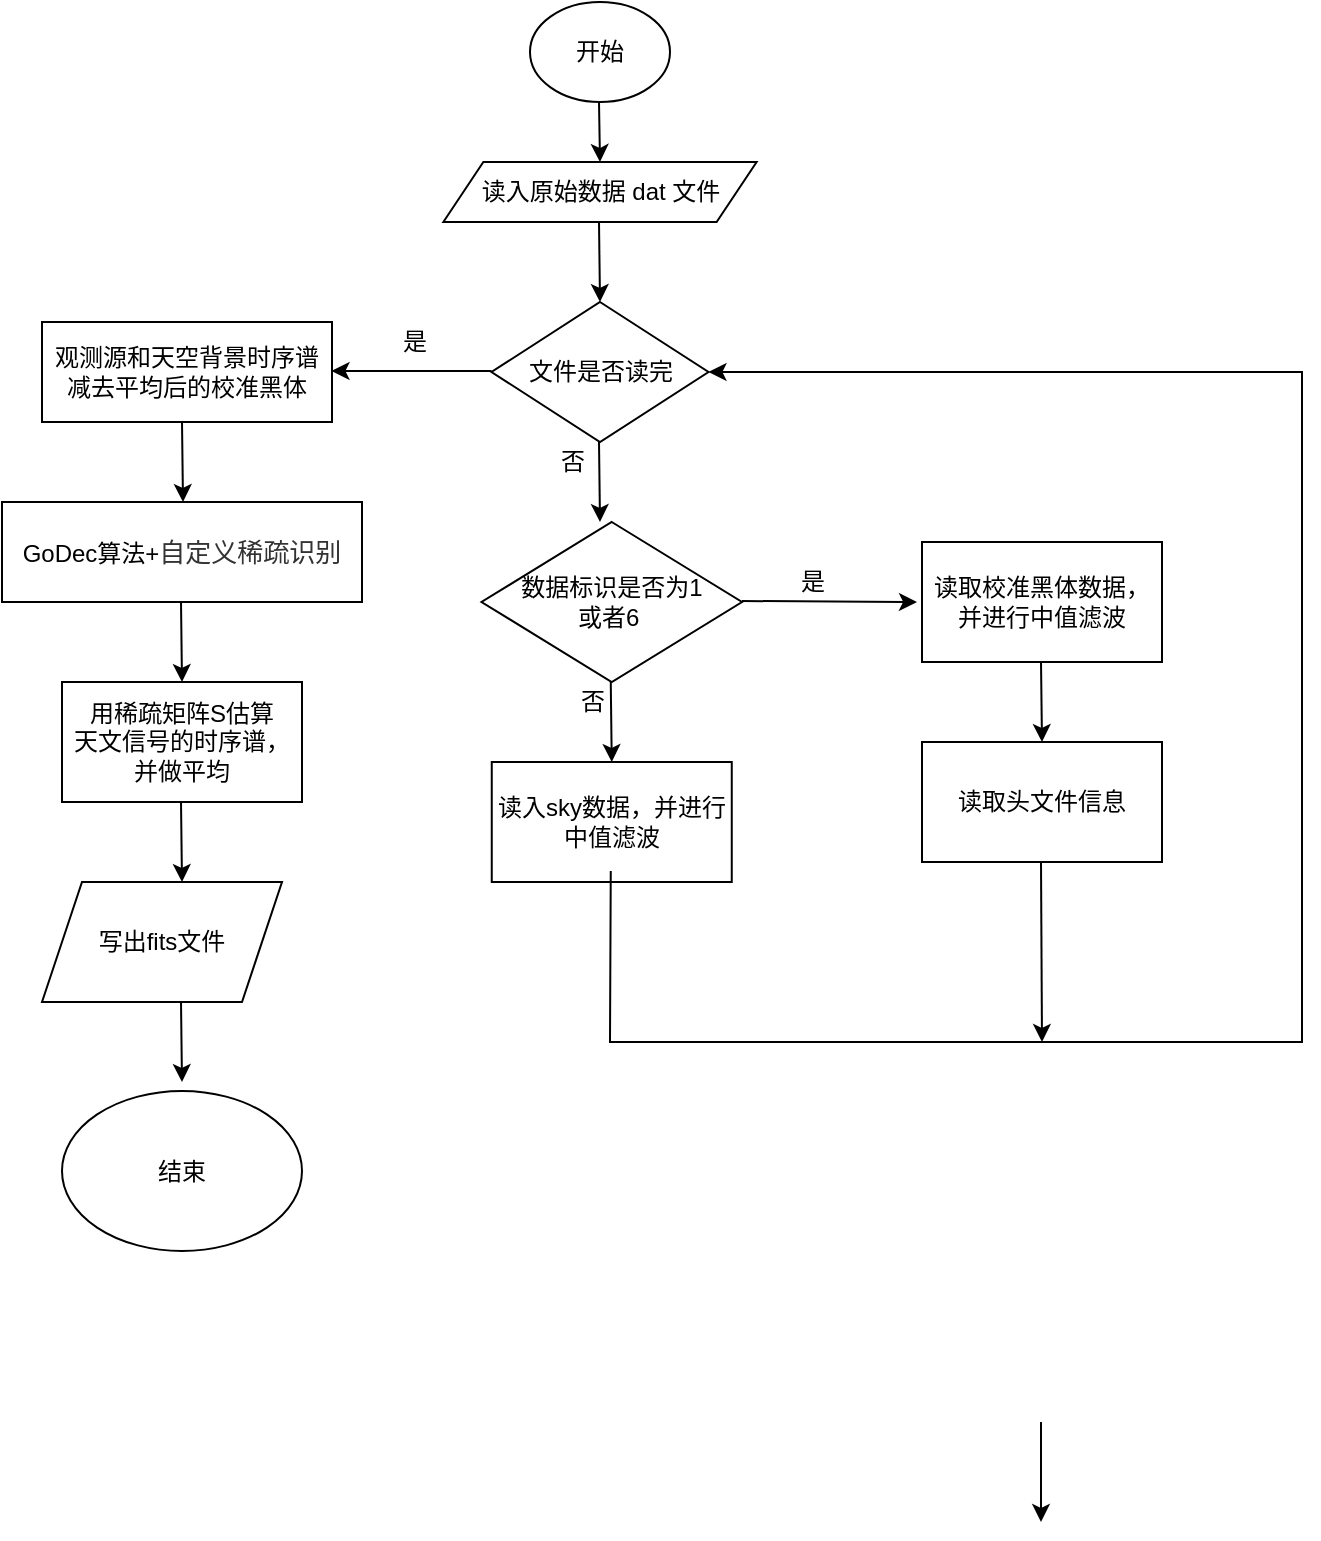 <mxfile version="18.0.2" type="github">
  <diagram id="MgASx6fL-OYSZcH9jjee" name="Page-1">
    <mxGraphModel dx="1038" dy="537" grid="1" gridSize="10" guides="1" tooltips="1" connect="1" arrows="1" fold="1" page="1" pageScale="1" pageWidth="827" pageHeight="1169" math="0" shadow="0">
      <root>
        <mxCell id="0" />
        <mxCell id="1" parent="0" />
        <mxCell id="ynC3lzafvBoeRt70oqiu-1" value="开始" style="ellipse;whiteSpace=wrap;html=1;" vertex="1" parent="1">
          <mxGeometry x="414" width="70" height="50" as="geometry" />
        </mxCell>
        <mxCell id="ynC3lzafvBoeRt70oqiu-2" value="" style="endArrow=classic;html=1;rounded=0;" edge="1" parent="1">
          <mxGeometry width="50" height="50" relative="1" as="geometry">
            <mxPoint x="448.5" y="50" as="sourcePoint" />
            <mxPoint x="449" y="80" as="targetPoint" />
          </mxGeometry>
        </mxCell>
        <mxCell id="ynC3lzafvBoeRt70oqiu-3" value="读入原始数据 dat 文件" style="shape=parallelogram;perimeter=parallelogramPerimeter;whiteSpace=wrap;html=1;fixedSize=1;" vertex="1" parent="1">
          <mxGeometry x="370.68" y="80" width="156.63" height="30" as="geometry" />
        </mxCell>
        <mxCell id="ynC3lzafvBoeRt70oqiu-4" value="" style="endArrow=classic;html=1;rounded=0;" edge="1" parent="1">
          <mxGeometry width="50" height="50" relative="1" as="geometry">
            <mxPoint x="448.5" y="110" as="sourcePoint" />
            <mxPoint x="449" y="150" as="targetPoint" />
          </mxGeometry>
        </mxCell>
        <mxCell id="ynC3lzafvBoeRt70oqiu-5" value="文件是否读完" style="rhombus;whiteSpace=wrap;html=1;" vertex="1" parent="1">
          <mxGeometry x="394.75" y="150" width="108.5" height="70" as="geometry" />
        </mxCell>
        <mxCell id="ynC3lzafvBoeRt70oqiu-6" value="" style="endArrow=classic;html=1;rounded=0;" edge="1" parent="1">
          <mxGeometry width="50" height="50" relative="1" as="geometry">
            <mxPoint x="448.5" y="220" as="sourcePoint" />
            <mxPoint x="449" y="260" as="targetPoint" />
          </mxGeometry>
        </mxCell>
        <mxCell id="ynC3lzafvBoeRt70oqiu-7" value="" style="endArrow=classic;html=1;rounded=0;" edge="1" parent="1">
          <mxGeometry width="50" height="50" relative="1" as="geometry">
            <mxPoint x="520" y="299.5" as="sourcePoint" />
            <mxPoint x="607.5" y="300" as="targetPoint" />
          </mxGeometry>
        </mxCell>
        <mxCell id="ynC3lzafvBoeRt70oqiu-8" value="否" style="text;html=1;align=center;verticalAlign=middle;resizable=0;points=[];autosize=1;strokeColor=none;fillColor=none;" vertex="1" parent="1">
          <mxGeometry x="420" y="220" width="30" height="20" as="geometry" />
        </mxCell>
        <mxCell id="ynC3lzafvBoeRt70oqiu-9" value="数据标识是否为1&lt;br&gt;或者6&amp;nbsp;" style="rhombus;whiteSpace=wrap;html=1;" vertex="1" parent="1">
          <mxGeometry x="389.75" y="260" width="130.25" height="80" as="geometry" />
        </mxCell>
        <mxCell id="ynC3lzafvBoeRt70oqiu-10" value="" style="endArrow=classic;html=1;rounded=0;" edge="1" parent="1">
          <mxGeometry width="50" height="50" relative="1" as="geometry">
            <mxPoint x="669.5" y="330" as="sourcePoint" />
            <mxPoint x="670" y="370" as="targetPoint" />
          </mxGeometry>
        </mxCell>
        <mxCell id="ynC3lzafvBoeRt70oqiu-11" value="是" style="text;html=1;align=center;verticalAlign=middle;resizable=0;points=[];autosize=1;strokeColor=none;fillColor=none;" vertex="1" parent="1">
          <mxGeometry x="340.68" y="160" width="30" height="20" as="geometry" />
        </mxCell>
        <mxCell id="ynC3lzafvBoeRt70oqiu-12" value="" style="endArrow=classic;html=1;rounded=0;" edge="1" parent="1">
          <mxGeometry width="50" height="50" relative="1" as="geometry">
            <mxPoint x="394.75" y="184.5" as="sourcePoint" />
            <mxPoint x="314.75" y="184.5" as="targetPoint" />
          </mxGeometry>
        </mxCell>
        <mxCell id="ynC3lzafvBoeRt70oqiu-13" value="是" style="text;html=1;align=center;verticalAlign=middle;resizable=0;points=[];autosize=1;strokeColor=none;fillColor=none;" vertex="1" parent="1">
          <mxGeometry x="540" y="280" width="30" height="20" as="geometry" />
        </mxCell>
        <mxCell id="ynC3lzafvBoeRt70oqiu-14" value="读取校准黑体数据，并进行中值滤波" style="rounded=0;whiteSpace=wrap;html=1;" vertex="1" parent="1">
          <mxGeometry x="610" y="270" width="120" height="60" as="geometry" />
        </mxCell>
        <mxCell id="ynC3lzafvBoeRt70oqiu-16" value="" style="endArrow=classic;html=1;rounded=0;" edge="1" parent="1">
          <mxGeometry width="50" height="50" relative="1" as="geometry">
            <mxPoint x="454.38" y="340" as="sourcePoint" />
            <mxPoint x="454.88" y="380" as="targetPoint" />
          </mxGeometry>
        </mxCell>
        <mxCell id="ynC3lzafvBoeRt70oqiu-17" value="否" style="text;html=1;align=center;verticalAlign=middle;resizable=0;points=[];autosize=1;strokeColor=none;fillColor=none;" vertex="1" parent="1">
          <mxGeometry x="430" y="340" width="30" height="20" as="geometry" />
        </mxCell>
        <mxCell id="ynC3lzafvBoeRt70oqiu-18" value="读入sky数据，并进行中值滤波" style="rounded=0;whiteSpace=wrap;html=1;" vertex="1" parent="1">
          <mxGeometry x="394.88" y="380" width="120" height="60" as="geometry" />
        </mxCell>
        <mxCell id="ynC3lzafvBoeRt70oqiu-19" value="" style="endArrow=classic;html=1;rounded=0;" edge="1" parent="1">
          <mxGeometry width="50" height="50" relative="1" as="geometry">
            <mxPoint x="239.5" y="300" as="sourcePoint" />
            <mxPoint x="240" y="340" as="targetPoint" />
          </mxGeometry>
        </mxCell>
        <mxCell id="ynC3lzafvBoeRt70oqiu-20" value="GoDec算法+&lt;span style=&quot;color: rgb(51, 51, 51); font-family: &amp;quot;Helvetica Neue&amp;quot;, Helvetica, Arial, &amp;quot;Hiragino Sans GB&amp;quot;, &amp;quot;Hiragino Sans GB W3&amp;quot;, &amp;quot;Microsoft YaHei UI&amp;quot;, &amp;quot;Microsoft YaHei&amp;quot;, sans-serif; font-size: 13px; text-align: start;&quot;&gt;自定义稀疏识别&lt;/span&gt;" style="rounded=0;whiteSpace=wrap;html=1;" vertex="1" parent="1">
          <mxGeometry x="150" y="250" width="180" height="50" as="geometry" />
        </mxCell>
        <mxCell id="ynC3lzafvBoeRt70oqiu-22" value="&lt;div style=&quot;&quot;&gt;用稀疏矩阵S估算&lt;/div&gt;&lt;div style=&quot;&quot;&gt;天文信号的时序谱，并做平均&lt;/div&gt;" style="rounded=0;whiteSpace=wrap;html=1;" vertex="1" parent="1">
          <mxGeometry x="180" y="340" width="120" height="60" as="geometry" />
        </mxCell>
        <mxCell id="ynC3lzafvBoeRt70oqiu-23" value="" style="endArrow=classic;html=1;rounded=0;" edge="1" parent="1">
          <mxGeometry width="50" height="50" relative="1" as="geometry">
            <mxPoint x="239.5" y="400" as="sourcePoint" />
            <mxPoint x="240" y="440" as="targetPoint" />
          </mxGeometry>
        </mxCell>
        <mxCell id="ynC3lzafvBoeRt70oqiu-24" value="" style="endArrow=classic;html=1;rounded=0;" edge="1" parent="1">
          <mxGeometry width="50" height="50" relative="1" as="geometry">
            <mxPoint x="239.5" y="500" as="sourcePoint" />
            <mxPoint x="240" y="540" as="targetPoint" />
          </mxGeometry>
        </mxCell>
        <mxCell id="ynC3lzafvBoeRt70oqiu-26" value="" style="endArrow=classic;html=1;rounded=0;" edge="1" parent="1">
          <mxGeometry width="50" height="50" relative="1" as="geometry">
            <mxPoint x="669.5" y="710" as="sourcePoint" />
            <mxPoint x="669.5" y="760" as="targetPoint" />
          </mxGeometry>
        </mxCell>
        <mxCell id="ynC3lzafvBoeRt70oqiu-27" value="结束" style="ellipse;whiteSpace=wrap;html=1;" vertex="1" parent="1">
          <mxGeometry x="180" y="544.5" width="120" height="80" as="geometry" />
        </mxCell>
        <mxCell id="ynC3lzafvBoeRt70oqiu-28" value="&lt;span style=&quot;&quot;&gt;写出fits文件&lt;/span&gt;" style="shape=parallelogram;perimeter=parallelogramPerimeter;whiteSpace=wrap;html=1;fixedSize=1;" vertex="1" parent="1">
          <mxGeometry x="170" y="440" width="120" height="60" as="geometry" />
        </mxCell>
        <mxCell id="ynC3lzafvBoeRt70oqiu-31" value="&lt;div&gt;观测源和天空背景时序谱&lt;/div&gt;&lt;div&gt;减去平均后的校准黑体&lt;/div&gt;" style="rounded=0;whiteSpace=wrap;html=1;" vertex="1" parent="1">
          <mxGeometry x="170" y="160" width="145" height="50" as="geometry" />
        </mxCell>
        <mxCell id="ynC3lzafvBoeRt70oqiu-32" value="" style="endArrow=classic;html=1;rounded=0;" edge="1" parent="1">
          <mxGeometry width="50" height="50" relative="1" as="geometry">
            <mxPoint x="240" y="210" as="sourcePoint" />
            <mxPoint x="240.5" y="250" as="targetPoint" />
          </mxGeometry>
        </mxCell>
        <mxCell id="ynC3lzafvBoeRt70oqiu-33" value="读取头文件信息" style="rounded=0;whiteSpace=wrap;html=1;" vertex="1" parent="1">
          <mxGeometry x="610" y="370" width="120" height="60" as="geometry" />
        </mxCell>
        <mxCell id="ynC3lzafvBoeRt70oqiu-34" value="" style="endArrow=classic;html=1;rounded=0;entryX=1;entryY=0.5;entryDx=0;entryDy=0;" edge="1" parent="1" target="ynC3lzafvBoeRt70oqiu-5">
          <mxGeometry width="50" height="50" relative="1" as="geometry">
            <mxPoint x="454.38" y="434.5" as="sourcePoint" />
            <mxPoint x="690" y="160" as="targetPoint" />
            <Array as="points">
              <mxPoint x="454" y="520" />
              <mxPoint x="800" y="520" />
              <mxPoint x="800" y="185" />
            </Array>
          </mxGeometry>
        </mxCell>
        <mxCell id="ynC3lzafvBoeRt70oqiu-35" value="" style="endArrow=classic;html=1;rounded=0;" edge="1" parent="1">
          <mxGeometry width="50" height="50" relative="1" as="geometry">
            <mxPoint x="669.5" y="430" as="sourcePoint" />
            <mxPoint x="670" y="520" as="targetPoint" />
          </mxGeometry>
        </mxCell>
      </root>
    </mxGraphModel>
  </diagram>
</mxfile>
